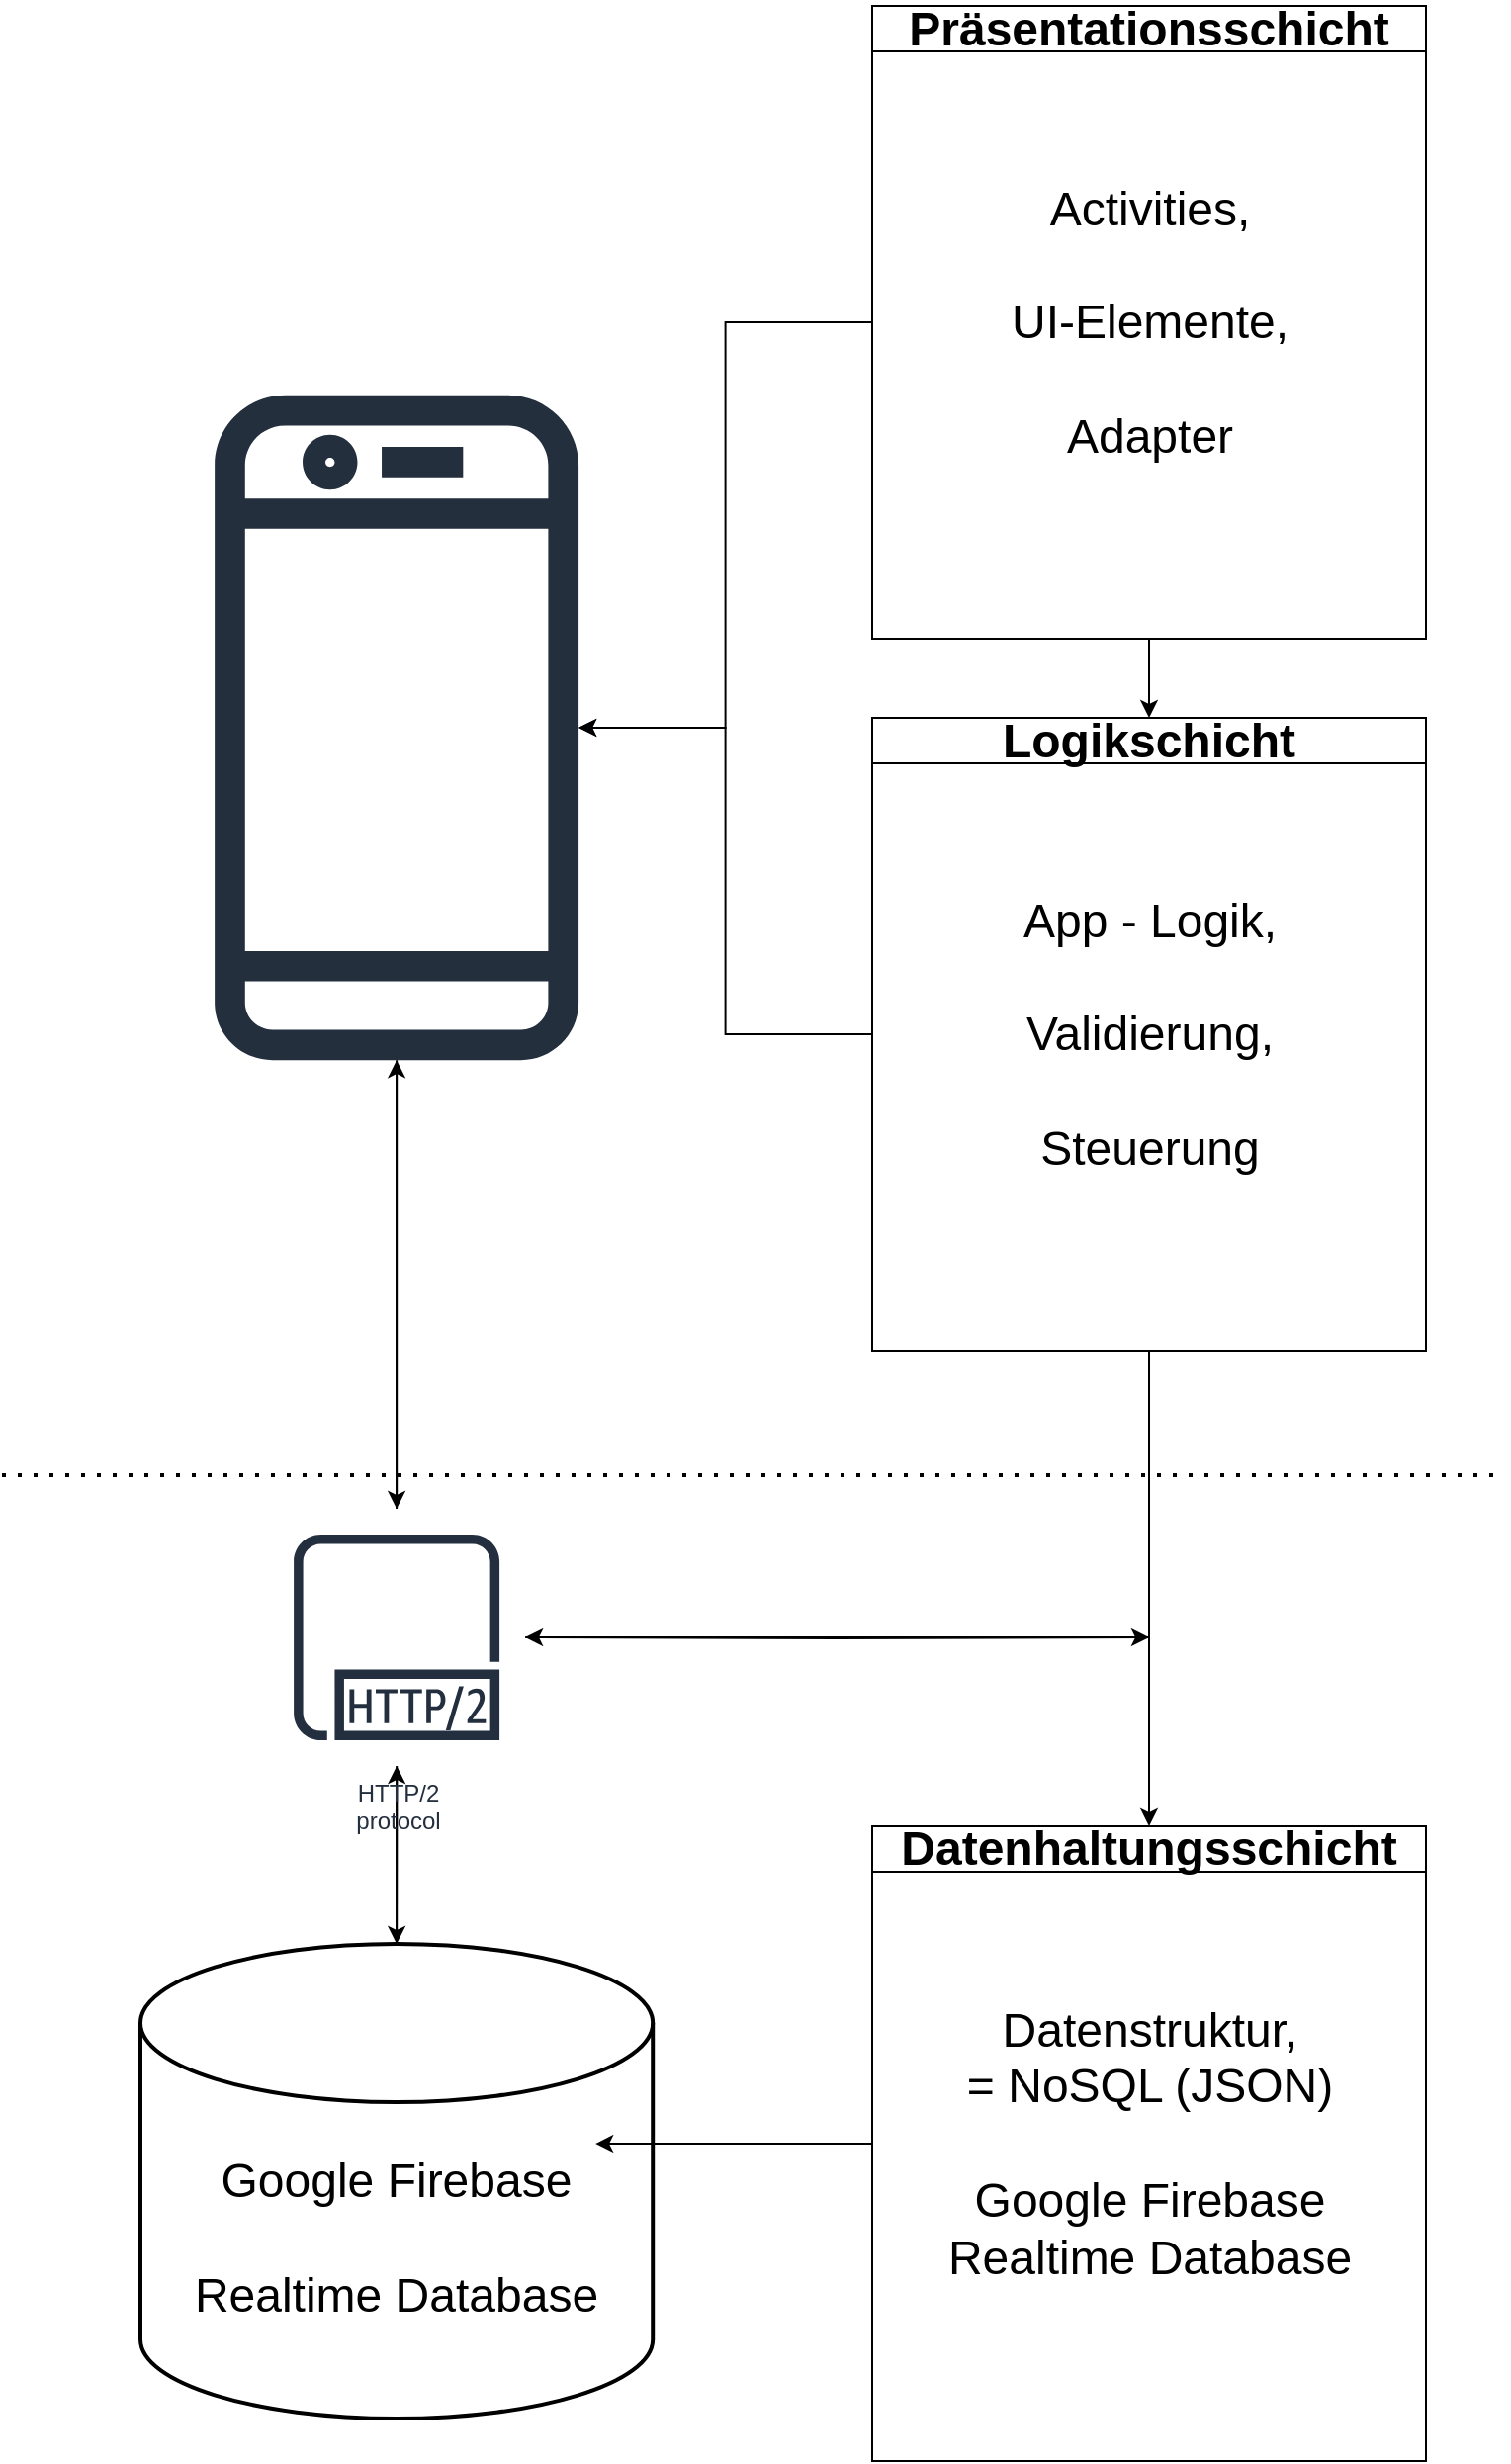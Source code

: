 <mxfile version="27.1.4">
  <diagram name="Seite-1" id="EkB3jMlmpszPG6VCpS8g">
    <mxGraphModel dx="3160" dy="1837" grid="1" gridSize="10" guides="0" tooltips="1" connect="1" arrows="1" fold="1" page="1" pageScale="1" pageWidth="827" pageHeight="1169" math="0" shadow="0">
      <root>
        <mxCell id="0" />
        <mxCell id="1" parent="0" />
        <mxCell id="T5jp5YtRydBO0HDNmbS5-29" style="edgeStyle=orthogonalEdgeStyle;rounded=0;orthogonalLoop=1;jettySize=auto;html=1;" edge="1" parent="1" source="T5jp5YtRydBO0HDNmbS5-1" target="T5jp5YtRydBO0HDNmbS5-17">
          <mxGeometry relative="1" as="geometry" />
        </mxCell>
        <mxCell id="T5jp5YtRydBO0HDNmbS5-1" value="&lt;div&gt;&lt;font style=&quot;font-size: 24px;&quot;&gt;&lt;br&gt;&lt;/font&gt;&lt;/div&gt;&lt;div&gt;&lt;font style=&quot;font-size: 24px;&quot;&gt;&lt;br&gt;&lt;/font&gt;&lt;/div&gt;&lt;font style=&quot;font-size: 24px;&quot;&gt;Google Firebase&lt;/font&gt;&lt;div&gt;&lt;font style=&quot;font-size: 24px;&quot;&gt;&lt;br&gt;Realtime Database&lt;/font&gt;&lt;/div&gt;" style="strokeWidth=2;html=1;shape=mxgraph.flowchart.database;whiteSpace=wrap;" vertex="1" parent="1">
          <mxGeometry x="110" y="997" width="259.1" height="240" as="geometry" />
        </mxCell>
        <mxCell id="T5jp5YtRydBO0HDNmbS5-19" style="edgeStyle=orthogonalEdgeStyle;rounded=0;orthogonalLoop=1;jettySize=auto;html=1;" edge="1" parent="1" source="T5jp5YtRydBO0HDNmbS5-2" target="T5jp5YtRydBO0HDNmbS5-17">
          <mxGeometry relative="1" as="geometry" />
        </mxCell>
        <mxCell id="T5jp5YtRydBO0HDNmbS5-2" value="" style="sketch=0;outlineConnect=0;fontColor=#232F3E;gradientColor=none;fillColor=#232F3D;strokeColor=none;dashed=0;verticalLabelPosition=bottom;verticalAlign=top;align=center;html=1;fontSize=12;fontStyle=0;aspect=fixed;pointerEvents=1;shape=mxgraph.aws4.mobile_client;" vertex="1" parent="1">
          <mxGeometry x="147.56" y="207" width="183.98" height="350" as="geometry" />
        </mxCell>
        <mxCell id="T5jp5YtRydBO0HDNmbS5-22" style="edgeStyle=orthogonalEdgeStyle;rounded=0;orthogonalLoop=1;jettySize=auto;html=1;" edge="1" parent="1" source="T5jp5YtRydBO0HDNmbS5-7" target="T5jp5YtRydBO0HDNmbS5-2">
          <mxGeometry relative="1" as="geometry" />
        </mxCell>
        <mxCell id="T5jp5YtRydBO0HDNmbS5-7" value="&lt;font style=&quot;font-size: 24px;&quot;&gt;Präsentationsschicht&lt;/font&gt;" style="swimlane;whiteSpace=wrap;html=1;" vertex="1" parent="1">
          <mxGeometry x="480" y="17" width="280" height="320" as="geometry" />
        </mxCell>
        <mxCell id="T5jp5YtRydBO0HDNmbS5-8" value="&lt;font style=&quot;font-size: 24px;&quot;&gt;Activities,&lt;/font&gt;&lt;div&gt;&lt;font style=&quot;font-size: 24px;&quot;&gt;&lt;br&gt;&lt;/font&gt;&lt;/div&gt;&lt;div&gt;&lt;font style=&quot;font-size: 24px;&quot;&gt;&amp;nbsp;UI-Elemente,&amp;nbsp;&lt;/font&gt;&lt;/div&gt;&lt;div&gt;&lt;font style=&quot;font-size: 24px;&quot;&gt;&lt;br&gt;&lt;/font&gt;&lt;/div&gt;&lt;div&gt;&lt;font style=&quot;font-size: 24px;&quot;&gt;Adapter&lt;/font&gt;&lt;/div&gt;" style="text;html=1;align=center;verticalAlign=middle;resizable=0;points=[];autosize=1;strokeColor=none;fillColor=none;" vertex="1" parent="T5jp5YtRydBO0HDNmbS5-7">
          <mxGeometry x="50" y="80" width="180" height="160" as="geometry" />
        </mxCell>
        <mxCell id="T5jp5YtRydBO0HDNmbS5-15" style="edgeStyle=orthogonalEdgeStyle;rounded=0;orthogonalLoop=1;jettySize=auto;html=1;exitX=0.5;exitY=1;exitDx=0;exitDy=0;entryX=0.5;entryY=0;entryDx=0;entryDy=0;" edge="1" parent="1" source="T5jp5YtRydBO0HDNmbS5-10" target="T5jp5YtRydBO0HDNmbS5-13">
          <mxGeometry relative="1" as="geometry" />
        </mxCell>
        <mxCell id="T5jp5YtRydBO0HDNmbS5-20" style="edgeStyle=orthogonalEdgeStyle;rounded=0;orthogonalLoop=1;jettySize=auto;html=1;" edge="1" parent="1" source="T5jp5YtRydBO0HDNmbS5-17" target="T5jp5YtRydBO0HDNmbS5-1">
          <mxGeometry relative="1" as="geometry" />
        </mxCell>
        <mxCell id="T5jp5YtRydBO0HDNmbS5-26" style="edgeStyle=orthogonalEdgeStyle;rounded=0;orthogonalLoop=1;jettySize=auto;html=1;" edge="1" parent="1" source="T5jp5YtRydBO0HDNmbS5-17">
          <mxGeometry relative="1" as="geometry">
            <mxPoint x="620" y="842" as="targetPoint" />
          </mxGeometry>
        </mxCell>
        <mxCell id="T5jp5YtRydBO0HDNmbS5-30" style="edgeStyle=orthogonalEdgeStyle;rounded=0;orthogonalLoop=1;jettySize=auto;html=1;" edge="1" parent="1" source="T5jp5YtRydBO0HDNmbS5-17" target="T5jp5YtRydBO0HDNmbS5-2">
          <mxGeometry relative="1" as="geometry" />
        </mxCell>
        <mxCell id="T5jp5YtRydBO0HDNmbS5-17" value="HTTP/2&#xa;protocol" style="sketch=0;outlineConnect=0;fontColor=#232F3E;gradientColor=none;strokeColor=#232F3E;fillColor=#ffffff;dashed=0;verticalLabelPosition=bottom;verticalAlign=top;align=center;html=1;fontSize=12;fontStyle=0;aspect=fixed;shape=mxgraph.aws4.resourceIcon;resIcon=mxgraph.aws4.http2_protocol;" vertex="1" parent="1">
          <mxGeometry x="174.55" y="777" width="130" height="130" as="geometry" />
        </mxCell>
        <mxCell id="T5jp5YtRydBO0HDNmbS5-23" style="edgeStyle=orthogonalEdgeStyle;rounded=0;orthogonalLoop=1;jettySize=auto;html=1;" edge="1" parent="1" source="T5jp5YtRydBO0HDNmbS5-10" target="T5jp5YtRydBO0HDNmbS5-2">
          <mxGeometry relative="1" as="geometry" />
        </mxCell>
        <mxCell id="T5jp5YtRydBO0HDNmbS5-10" value="&lt;font&gt;Logikschicht&lt;/font&gt;" style="swimlane;whiteSpace=wrap;html=1;fontSize=24;" vertex="1" parent="1">
          <mxGeometry x="480" y="377" width="280" height="320" as="geometry" />
        </mxCell>
        <mxCell id="T5jp5YtRydBO0HDNmbS5-11" value="App - Logik,&lt;div&gt;&lt;br&gt;&lt;/div&gt;&lt;div&gt;Validierung,&lt;/div&gt;&lt;div&gt;&lt;font&gt;&lt;br&gt;&lt;/font&gt;&lt;/div&gt;&lt;div&gt;Steuerung&lt;/div&gt;" style="text;html=1;align=center;verticalAlign=middle;resizable=0;points=[];autosize=1;strokeColor=none;fillColor=none;fontSize=24;" vertex="1" parent="T5jp5YtRydBO0HDNmbS5-10">
          <mxGeometry x="65" y="80" width="150" height="160" as="geometry" />
        </mxCell>
        <mxCell id="T5jp5YtRydBO0HDNmbS5-12" style="edgeStyle=orthogonalEdgeStyle;rounded=0;orthogonalLoop=1;jettySize=auto;html=1;exitX=0.5;exitY=1;exitDx=0;exitDy=0;entryX=0.5;entryY=0;entryDx=0;entryDy=0;" edge="1" parent="1" source="T5jp5YtRydBO0HDNmbS5-7" target="T5jp5YtRydBO0HDNmbS5-10">
          <mxGeometry relative="1" as="geometry" />
        </mxCell>
        <mxCell id="T5jp5YtRydBO0HDNmbS5-13" value="&lt;font style=&quot;font-size: 24px;&quot;&gt;Datenhaltungsschicht&lt;/font&gt;" style="swimlane;whiteSpace=wrap;html=1;" vertex="1" parent="1">
          <mxGeometry x="480" y="937.5" width="280" height="321" as="geometry" />
        </mxCell>
        <mxCell id="T5jp5YtRydBO0HDNmbS5-14" value="Datenstruktur,&lt;div&gt;= NoSQL (JSON)&lt;br&gt;&lt;div&gt;&lt;br&gt;&lt;/div&gt;&lt;div&gt;Google Firebase&lt;/div&gt;&lt;div&gt;Realtime Database&lt;/div&gt;&lt;/div&gt;" style="text;html=1;align=center;verticalAlign=middle;resizable=0;points=[];autosize=1;strokeColor=none;fillColor=none;fontSize=24;" vertex="1" parent="T5jp5YtRydBO0HDNmbS5-13">
          <mxGeometry x="25" y="80.5" width="230" height="160" as="geometry" />
        </mxCell>
        <mxCell id="T5jp5YtRydBO0HDNmbS5-21" style="edgeStyle=orthogonalEdgeStyle;rounded=0;orthogonalLoop=1;jettySize=auto;html=1;entryX=0.888;entryY=0.421;entryDx=0;entryDy=0;entryPerimeter=0;" edge="1" parent="1" source="T5jp5YtRydBO0HDNmbS5-13" target="T5jp5YtRydBO0HDNmbS5-1">
          <mxGeometry relative="1" as="geometry" />
        </mxCell>
        <mxCell id="T5jp5YtRydBO0HDNmbS5-24" value="" style="endArrow=none;dashed=1;html=1;dashPattern=1 3;strokeWidth=2;rounded=0;" edge="1" parent="1">
          <mxGeometry width="50" height="50" relative="1" as="geometry">
            <mxPoint x="40" y="760" as="sourcePoint" />
            <mxPoint x="800" y="760" as="targetPoint" />
          </mxGeometry>
        </mxCell>
        <mxCell id="T5jp5YtRydBO0HDNmbS5-27" style="edgeStyle=orthogonalEdgeStyle;rounded=0;orthogonalLoop=1;jettySize=auto;html=1;" edge="1" parent="1" target="T5jp5YtRydBO0HDNmbS5-17">
          <mxGeometry relative="1" as="geometry">
            <mxPoint x="795" y="777" as="targetPoint" />
            <mxPoint x="620" y="842" as="sourcePoint" />
          </mxGeometry>
        </mxCell>
      </root>
    </mxGraphModel>
  </diagram>
</mxfile>
